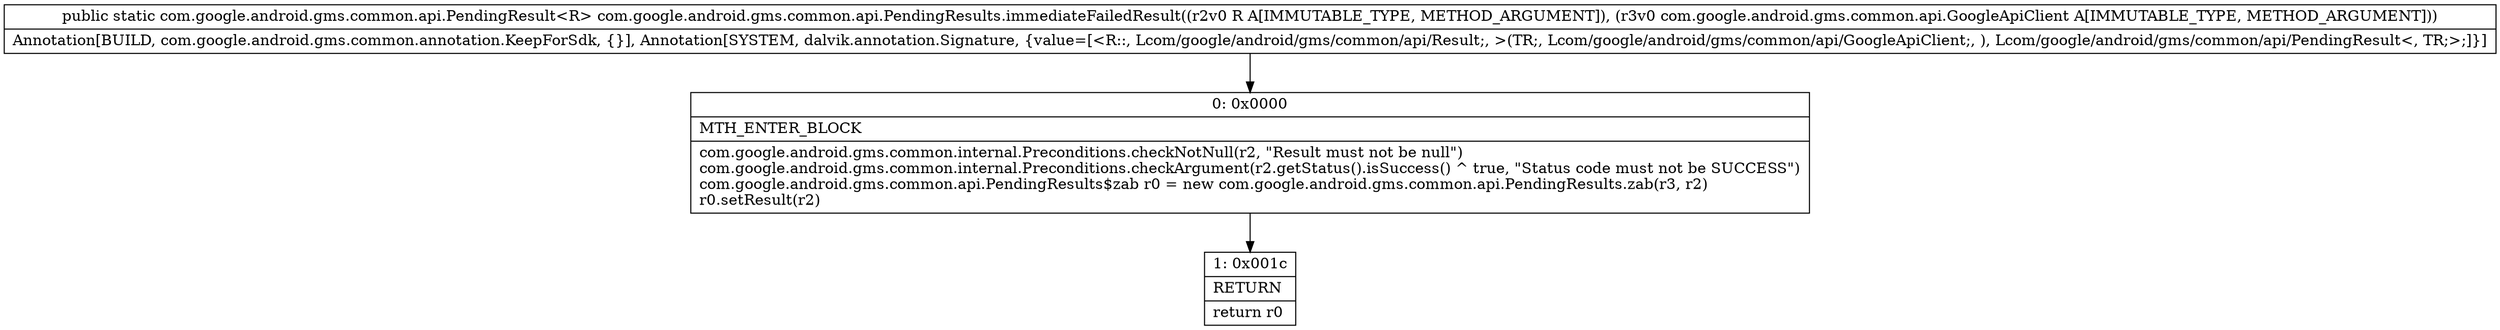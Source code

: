 digraph "CFG forcom.google.android.gms.common.api.PendingResults.immediateFailedResult(Lcom\/google\/android\/gms\/common\/api\/Result;Lcom\/google\/android\/gms\/common\/api\/GoogleApiClient;)Lcom\/google\/android\/gms\/common\/api\/PendingResult;" {
Node_0 [shape=record,label="{0\:\ 0x0000|MTH_ENTER_BLOCK\l|com.google.android.gms.common.internal.Preconditions.checkNotNull(r2, \"Result must not be null\")\lcom.google.android.gms.common.internal.Preconditions.checkArgument(r2.getStatus().isSuccess() ^ true, \"Status code must not be SUCCESS\")\lcom.google.android.gms.common.api.PendingResults$zab r0 = new com.google.android.gms.common.api.PendingResults.zab(r3, r2)\lr0.setResult(r2)\l}"];
Node_1 [shape=record,label="{1\:\ 0x001c|RETURN\l|return r0\l}"];
MethodNode[shape=record,label="{public static com.google.android.gms.common.api.PendingResult\<R\> com.google.android.gms.common.api.PendingResults.immediateFailedResult((r2v0 R A[IMMUTABLE_TYPE, METHOD_ARGUMENT]), (r3v0 com.google.android.gms.common.api.GoogleApiClient A[IMMUTABLE_TYPE, METHOD_ARGUMENT]))  | Annotation[BUILD, com.google.android.gms.common.annotation.KeepForSdk, \{\}], Annotation[SYSTEM, dalvik.annotation.Signature, \{value=[\<R::, Lcom\/google\/android\/gms\/common\/api\/Result;, \>(TR;, Lcom\/google\/android\/gms\/common\/api\/GoogleApiClient;, ), Lcom\/google\/android\/gms\/common\/api\/PendingResult\<, TR;\>;]\}]\l}"];
MethodNode -> Node_0;
Node_0 -> Node_1;
}

